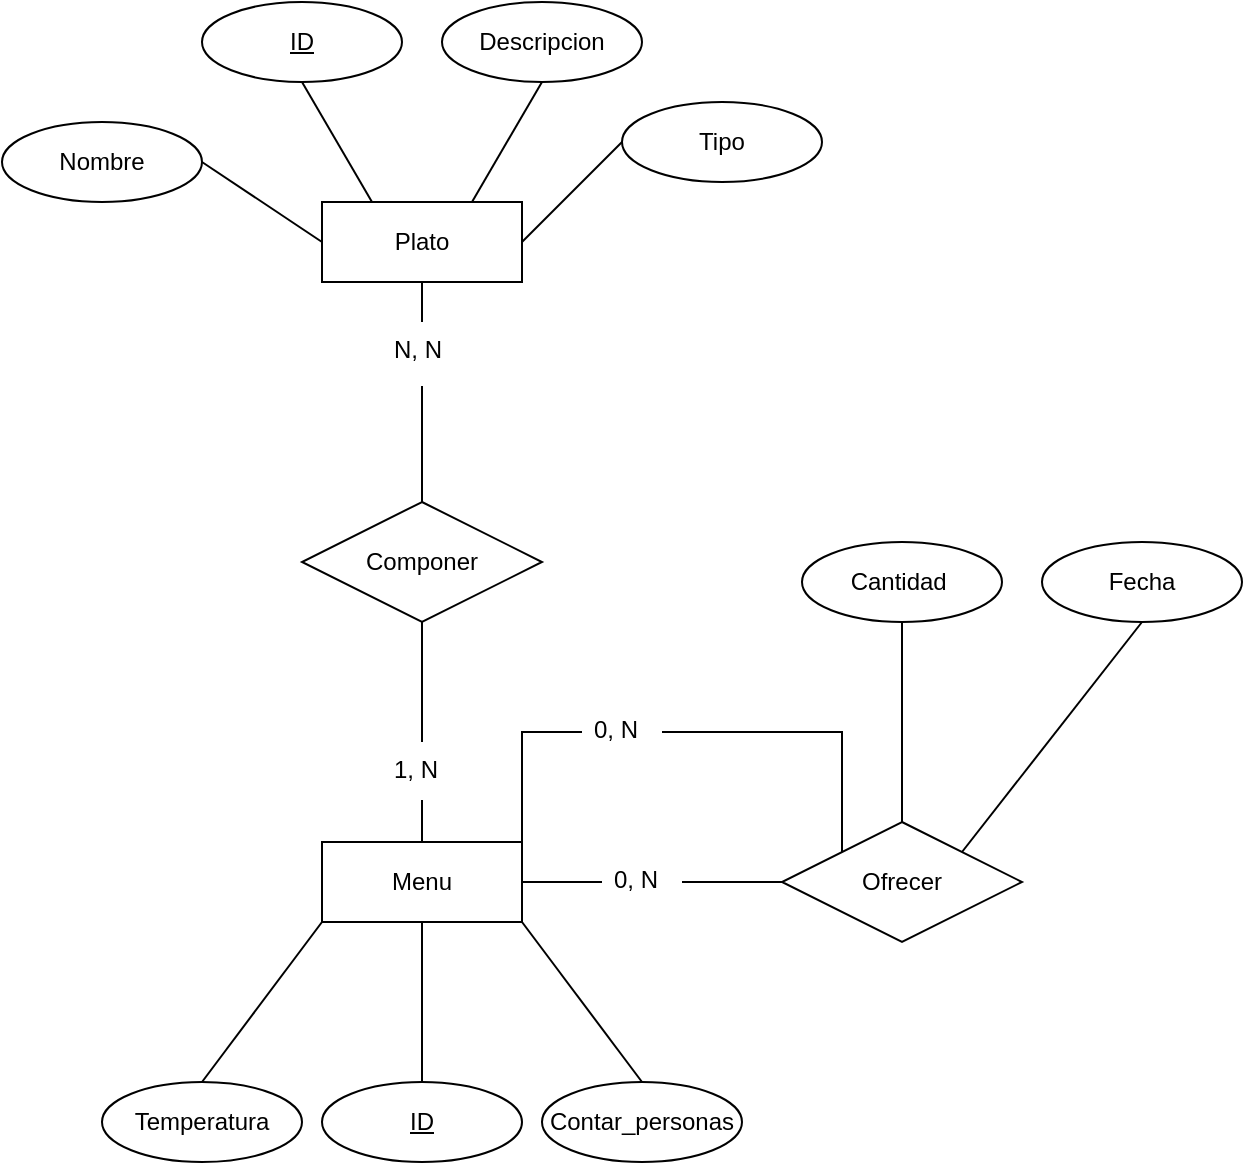 <mxfile version="22.0.4" type="github">
  <diagram name="Página-1" id="wxAVN-ojPFp-bhJ8rfJf">
    <mxGraphModel dx="1434" dy="782" grid="1" gridSize="10" guides="1" tooltips="1" connect="1" arrows="1" fold="1" page="1" pageScale="1" pageWidth="827" pageHeight="1169" math="0" shadow="0">
      <root>
        <mxCell id="0" />
        <mxCell id="1" parent="0" />
        <mxCell id="UFTTgIluC4Q-TY0QQpsT-1" value="Plato" style="whiteSpace=wrap;html=1;align=center;" vertex="1" parent="1">
          <mxGeometry x="264" y="230" width="100" height="40" as="geometry" />
        </mxCell>
        <mxCell id="UFTTgIluC4Q-TY0QQpsT-2" value="Menu" style="whiteSpace=wrap;html=1;align=center;" vertex="1" parent="1">
          <mxGeometry x="264" y="550" width="100" height="40" as="geometry" />
        </mxCell>
        <mxCell id="UFTTgIluC4Q-TY0QQpsT-3" value="ID" style="ellipse;whiteSpace=wrap;html=1;align=center;fontStyle=4;" vertex="1" parent="1">
          <mxGeometry x="204" y="130" width="100" height="40" as="geometry" />
        </mxCell>
        <mxCell id="UFTTgIluC4Q-TY0QQpsT-4" value="Nombre" style="ellipse;whiteSpace=wrap;html=1;align=center;" vertex="1" parent="1">
          <mxGeometry x="104" y="190" width="100" height="40" as="geometry" />
        </mxCell>
        <mxCell id="UFTTgIluC4Q-TY0QQpsT-5" value="Descripcion" style="ellipse;whiteSpace=wrap;html=1;align=center;" vertex="1" parent="1">
          <mxGeometry x="324" y="130" width="100" height="40" as="geometry" />
        </mxCell>
        <mxCell id="UFTTgIluC4Q-TY0QQpsT-6" value="ID" style="ellipse;whiteSpace=wrap;html=1;align=center;fontStyle=4;" vertex="1" parent="1">
          <mxGeometry x="264" y="670" width="100" height="40" as="geometry" />
        </mxCell>
        <mxCell id="UFTTgIluC4Q-TY0QQpsT-7" value="Cantidad&amp;nbsp;" style="ellipse;whiteSpace=wrap;html=1;align=center;" vertex="1" parent="1">
          <mxGeometry x="504" y="400" width="100" height="40" as="geometry" />
        </mxCell>
        <mxCell id="UFTTgIluC4Q-TY0QQpsT-8" value="Temperatura" style="ellipse;whiteSpace=wrap;html=1;align=center;" vertex="1" parent="1">
          <mxGeometry x="154" y="670" width="100" height="40" as="geometry" />
        </mxCell>
        <mxCell id="UFTTgIluC4Q-TY0QQpsT-9" value="Tipo" style="ellipse;whiteSpace=wrap;html=1;align=center;" vertex="1" parent="1">
          <mxGeometry x="414" y="180" width="100" height="40" as="geometry" />
        </mxCell>
        <mxCell id="UFTTgIluC4Q-TY0QQpsT-10" value="Contar_personas" style="ellipse;whiteSpace=wrap;html=1;align=center;" vertex="1" parent="1">
          <mxGeometry x="374" y="670" width="100" height="40" as="geometry" />
        </mxCell>
        <mxCell id="UFTTgIluC4Q-TY0QQpsT-11" value="Componer" style="shape=rhombus;perimeter=rhombusPerimeter;whiteSpace=wrap;html=1;align=center;" vertex="1" parent="1">
          <mxGeometry x="254" y="380" width="120" height="60" as="geometry" />
        </mxCell>
        <mxCell id="UFTTgIluC4Q-TY0QQpsT-12" value="N, N" style="text;strokeColor=none;fillColor=none;spacingLeft=4;spacingRight=4;overflow=hidden;rotatable=0;points=[[0,0.5],[1,0.5]];portConstraint=eastwest;fontSize=12;whiteSpace=wrap;html=1;" vertex="1" parent="1">
          <mxGeometry x="294" y="290" width="40" height="30" as="geometry" />
        </mxCell>
        <mxCell id="UFTTgIluC4Q-TY0QQpsT-13" value="1, N" style="text;strokeColor=none;fillColor=none;spacingLeft=4;spacingRight=4;overflow=hidden;rotatable=0;points=[[0,0.5],[1,0.5]];portConstraint=eastwest;fontSize=12;whiteSpace=wrap;html=1;" vertex="1" parent="1">
          <mxGeometry x="294" y="500" width="40" height="30" as="geometry" />
        </mxCell>
        <mxCell id="UFTTgIluC4Q-TY0QQpsT-14" value="" style="endArrow=none;html=1;rounded=0;exitX=0.5;exitY=0;exitDx=0;exitDy=0;entryX=0.5;entryY=0.967;entryDx=0;entryDy=0;entryPerimeter=0;" edge="1" parent="1" source="UFTTgIluC4Q-TY0QQpsT-2" target="UFTTgIluC4Q-TY0QQpsT-13">
          <mxGeometry relative="1" as="geometry">
            <mxPoint x="634" y="550" as="sourcePoint" />
            <mxPoint x="794" y="550" as="targetPoint" />
          </mxGeometry>
        </mxCell>
        <mxCell id="UFTTgIluC4Q-TY0QQpsT-15" value="" style="endArrow=none;html=1;rounded=0;exitX=0.5;exitY=1;exitDx=0;exitDy=0;entryX=0.5;entryY=0;entryDx=0;entryDy=0;entryPerimeter=0;" edge="1" parent="1" source="UFTTgIluC4Q-TY0QQpsT-11" target="UFTTgIluC4Q-TY0QQpsT-13">
          <mxGeometry relative="1" as="geometry">
            <mxPoint x="634" y="550" as="sourcePoint" />
            <mxPoint x="794" y="550" as="targetPoint" />
          </mxGeometry>
        </mxCell>
        <mxCell id="UFTTgIluC4Q-TY0QQpsT-16" value="" style="endArrow=none;html=1;rounded=0;exitX=0.5;exitY=0;exitDx=0;exitDy=0;entryX=0.5;entryY=1.067;entryDx=0;entryDy=0;entryPerimeter=0;" edge="1" parent="1" source="UFTTgIluC4Q-TY0QQpsT-11" target="UFTTgIluC4Q-TY0QQpsT-12">
          <mxGeometry relative="1" as="geometry">
            <mxPoint x="644" y="560" as="sourcePoint" />
            <mxPoint x="804" y="560" as="targetPoint" />
          </mxGeometry>
        </mxCell>
        <mxCell id="UFTTgIluC4Q-TY0QQpsT-17" value="" style="endArrow=none;html=1;rounded=0;exitX=0.5;exitY=1;exitDx=0;exitDy=0;entryX=0.5;entryY=0;entryDx=0;entryDy=0;entryPerimeter=0;" edge="1" parent="1" source="UFTTgIluC4Q-TY0QQpsT-1" target="UFTTgIluC4Q-TY0QQpsT-12">
          <mxGeometry relative="1" as="geometry">
            <mxPoint x="654" y="570" as="sourcePoint" />
            <mxPoint x="814" y="570" as="targetPoint" />
          </mxGeometry>
        </mxCell>
        <mxCell id="UFTTgIluC4Q-TY0QQpsT-18" value="Ofrecer" style="shape=rhombus;perimeter=rhombusPerimeter;whiteSpace=wrap;html=1;align=center;" vertex="1" parent="1">
          <mxGeometry x="494" y="540" width="120" height="60" as="geometry" />
        </mxCell>
        <mxCell id="UFTTgIluC4Q-TY0QQpsT-19" value="0, N" style="text;strokeColor=none;fillColor=none;spacingLeft=4;spacingRight=4;overflow=hidden;rotatable=0;points=[[0,0.5],[1,0.5]];portConstraint=eastwest;fontSize=12;whiteSpace=wrap;html=1;" vertex="1" parent="1">
          <mxGeometry x="394" y="480" width="40" height="30" as="geometry" />
        </mxCell>
        <mxCell id="UFTTgIluC4Q-TY0QQpsT-20" value="0, N" style="text;strokeColor=none;fillColor=none;spacingLeft=4;spacingRight=4;overflow=hidden;rotatable=0;points=[[0,0.5],[1,0.5]];portConstraint=eastwest;fontSize=12;whiteSpace=wrap;html=1;" vertex="1" parent="1">
          <mxGeometry x="404" y="555" width="40" height="30" as="geometry" />
        </mxCell>
        <mxCell id="UFTTgIluC4Q-TY0QQpsT-21" value="" style="endArrow=none;html=1;rounded=0;exitX=1;exitY=0.5;exitDx=0;exitDy=0;entryX=0;entryY=0.5;entryDx=0;entryDy=0;" edge="1" parent="1" source="UFTTgIluC4Q-TY0QQpsT-2" target="UFTTgIluC4Q-TY0QQpsT-20">
          <mxGeometry relative="1" as="geometry">
            <mxPoint x="634" y="550" as="sourcePoint" />
            <mxPoint x="794" y="550" as="targetPoint" />
          </mxGeometry>
        </mxCell>
        <mxCell id="UFTTgIluC4Q-TY0QQpsT-22" value="" style="endArrow=none;html=1;rounded=0;exitX=1;exitY=0.5;exitDx=0;exitDy=0;entryX=0;entryY=0.5;entryDx=0;entryDy=0;" edge="1" parent="1" source="UFTTgIluC4Q-TY0QQpsT-20" target="UFTTgIluC4Q-TY0QQpsT-18">
          <mxGeometry relative="1" as="geometry">
            <mxPoint x="374" y="580" as="sourcePoint" />
            <mxPoint x="414" y="580" as="targetPoint" />
          </mxGeometry>
        </mxCell>
        <mxCell id="UFTTgIluC4Q-TY0QQpsT-23" value="" style="endArrow=none;html=1;rounded=0;exitX=1;exitY=0.5;exitDx=0;exitDy=0;entryX=0;entryY=0;entryDx=0;entryDy=0;" edge="1" parent="1" source="UFTTgIluC4Q-TY0QQpsT-19" target="UFTTgIluC4Q-TY0QQpsT-18">
          <mxGeometry relative="1" as="geometry">
            <mxPoint x="384" y="590" as="sourcePoint" />
            <mxPoint x="424" y="590" as="targetPoint" />
            <Array as="points">
              <mxPoint x="524" y="495" />
            </Array>
          </mxGeometry>
        </mxCell>
        <mxCell id="UFTTgIluC4Q-TY0QQpsT-24" value="" style="endArrow=none;html=1;rounded=0;exitX=0.5;exitY=1;exitDx=0;exitDy=0;entryX=0.25;entryY=0;entryDx=0;entryDy=0;" edge="1" parent="1" source="UFTTgIluC4Q-TY0QQpsT-3" target="UFTTgIluC4Q-TY0QQpsT-1">
          <mxGeometry relative="1" as="geometry">
            <mxPoint x="334" y="400" as="sourcePoint" />
            <mxPoint x="494" y="400" as="targetPoint" />
          </mxGeometry>
        </mxCell>
        <mxCell id="UFTTgIluC4Q-TY0QQpsT-25" value="" style="endArrow=none;html=1;rounded=0;exitX=0.5;exitY=1;exitDx=0;exitDy=0;entryX=0.75;entryY=0;entryDx=0;entryDy=0;" edge="1" parent="1" source="UFTTgIluC4Q-TY0QQpsT-5" target="UFTTgIluC4Q-TY0QQpsT-1">
          <mxGeometry relative="1" as="geometry">
            <mxPoint x="264" y="180" as="sourcePoint" />
            <mxPoint x="299" y="240" as="targetPoint" />
          </mxGeometry>
        </mxCell>
        <mxCell id="UFTTgIluC4Q-TY0QQpsT-26" value="" style="endArrow=none;html=1;rounded=0;exitX=1;exitY=0.5;exitDx=0;exitDy=0;entryX=0;entryY=0.5;entryDx=0;entryDy=0;" edge="1" parent="1" source="UFTTgIluC4Q-TY0QQpsT-4" target="UFTTgIluC4Q-TY0QQpsT-1">
          <mxGeometry relative="1" as="geometry">
            <mxPoint x="274" y="190" as="sourcePoint" />
            <mxPoint x="309" y="250" as="targetPoint" />
          </mxGeometry>
        </mxCell>
        <mxCell id="UFTTgIluC4Q-TY0QQpsT-27" value="" style="endArrow=none;html=1;rounded=0;exitX=0;exitY=0.5;exitDx=0;exitDy=0;entryX=1;entryY=0.5;entryDx=0;entryDy=0;" edge="1" parent="1" source="UFTTgIluC4Q-TY0QQpsT-9" target="UFTTgIluC4Q-TY0QQpsT-1">
          <mxGeometry relative="1" as="geometry">
            <mxPoint x="284" y="200" as="sourcePoint" />
            <mxPoint x="319" y="260" as="targetPoint" />
          </mxGeometry>
        </mxCell>
        <mxCell id="UFTTgIluC4Q-TY0QQpsT-28" value="" style="endArrow=none;html=1;rounded=0;exitX=0.5;exitY=0;exitDx=0;exitDy=0;entryX=0.5;entryY=1;entryDx=0;entryDy=0;" edge="1" parent="1" source="UFTTgIluC4Q-TY0QQpsT-6" target="UFTTgIluC4Q-TY0QQpsT-2">
          <mxGeometry relative="1" as="geometry">
            <mxPoint x="334" y="500" as="sourcePoint" />
            <mxPoint x="494" y="500" as="targetPoint" />
          </mxGeometry>
        </mxCell>
        <mxCell id="UFTTgIluC4Q-TY0QQpsT-29" value="" style="endArrow=none;html=1;rounded=0;exitX=0.5;exitY=0;exitDx=0;exitDy=0;entryX=0;entryY=1;entryDx=0;entryDy=0;" edge="1" parent="1" source="UFTTgIluC4Q-TY0QQpsT-8" target="UFTTgIluC4Q-TY0QQpsT-2">
          <mxGeometry relative="1" as="geometry">
            <mxPoint x="324" y="680" as="sourcePoint" />
            <mxPoint x="324" y="600" as="targetPoint" />
          </mxGeometry>
        </mxCell>
        <mxCell id="UFTTgIluC4Q-TY0QQpsT-30" value="" style="endArrow=none;html=1;rounded=0;exitX=0.5;exitY=0;exitDx=0;exitDy=0;entryX=1;entryY=1;entryDx=0;entryDy=0;" edge="1" parent="1" source="UFTTgIluC4Q-TY0QQpsT-10" target="UFTTgIluC4Q-TY0QQpsT-2">
          <mxGeometry relative="1" as="geometry">
            <mxPoint x="334" y="690" as="sourcePoint" />
            <mxPoint x="334" y="610" as="targetPoint" />
          </mxGeometry>
        </mxCell>
        <mxCell id="UFTTgIluC4Q-TY0QQpsT-31" value="Fecha" style="ellipse;whiteSpace=wrap;html=1;align=center;" vertex="1" parent="1">
          <mxGeometry x="624" y="400" width="100" height="40" as="geometry" />
        </mxCell>
        <mxCell id="UFTTgIluC4Q-TY0QQpsT-32" value="" style="endArrow=none;html=1;rounded=0;exitX=0.5;exitY=1;exitDx=0;exitDy=0;entryX=1;entryY=0;entryDx=0;entryDy=0;" edge="1" parent="1" source="UFTTgIluC4Q-TY0QQpsT-31" target="UFTTgIluC4Q-TY0QQpsT-18">
          <mxGeometry relative="1" as="geometry">
            <mxPoint x="334" y="500" as="sourcePoint" />
            <mxPoint x="494" y="500" as="targetPoint" />
          </mxGeometry>
        </mxCell>
        <mxCell id="UFTTgIluC4Q-TY0QQpsT-33" value="" style="endArrow=none;html=1;rounded=0;exitX=0.5;exitY=1;exitDx=0;exitDy=0;entryX=0.5;entryY=0;entryDx=0;entryDy=0;" edge="1" parent="1" source="UFTTgIluC4Q-TY0QQpsT-7" target="UFTTgIluC4Q-TY0QQpsT-18">
          <mxGeometry relative="1" as="geometry">
            <mxPoint x="334" y="500" as="sourcePoint" />
            <mxPoint x="494" y="500" as="targetPoint" />
          </mxGeometry>
        </mxCell>
        <mxCell id="UFTTgIluC4Q-TY0QQpsT-34" value="" style="endArrow=none;html=1;rounded=0;exitX=1;exitY=0;exitDx=0;exitDy=0;entryX=0;entryY=0.5;entryDx=0;entryDy=0;" edge="1" parent="1" source="UFTTgIluC4Q-TY0QQpsT-2" target="UFTTgIluC4Q-TY0QQpsT-19">
          <mxGeometry relative="1" as="geometry">
            <mxPoint x="334" y="500" as="sourcePoint" />
            <mxPoint x="494" y="500" as="targetPoint" />
            <Array as="points">
              <mxPoint x="364" y="495" />
            </Array>
          </mxGeometry>
        </mxCell>
      </root>
    </mxGraphModel>
  </diagram>
</mxfile>
